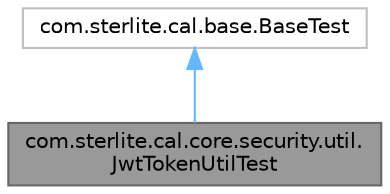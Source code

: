 digraph "com.sterlite.cal.core.security.util.JwtTokenUtilTest"
{
 // LATEX_PDF_SIZE
  bgcolor="transparent";
  edge [fontname=Helvetica,fontsize=10,labelfontname=Helvetica,labelfontsize=10];
  node [fontname=Helvetica,fontsize=10,shape=box,height=0.2,width=0.4];
  Node1 [id="Node000001",label="com.sterlite.cal.core.security.util.\lJwtTokenUtilTest",height=0.2,width=0.4,color="gray40", fillcolor="grey60", style="filled", fontcolor="black",tooltip=" "];
  Node2 -> Node1 [id="edge1_Node000001_Node000002",dir="back",color="steelblue1",style="solid",tooltip=" "];
  Node2 [id="Node000002",label="com.sterlite.cal.base.BaseTest",height=0.2,width=0.4,color="grey75", fillcolor="white", style="filled",URL="$classcom_1_1sterlite_1_1cal_1_1base_1_1_base_test.html",tooltip=" "];
}
